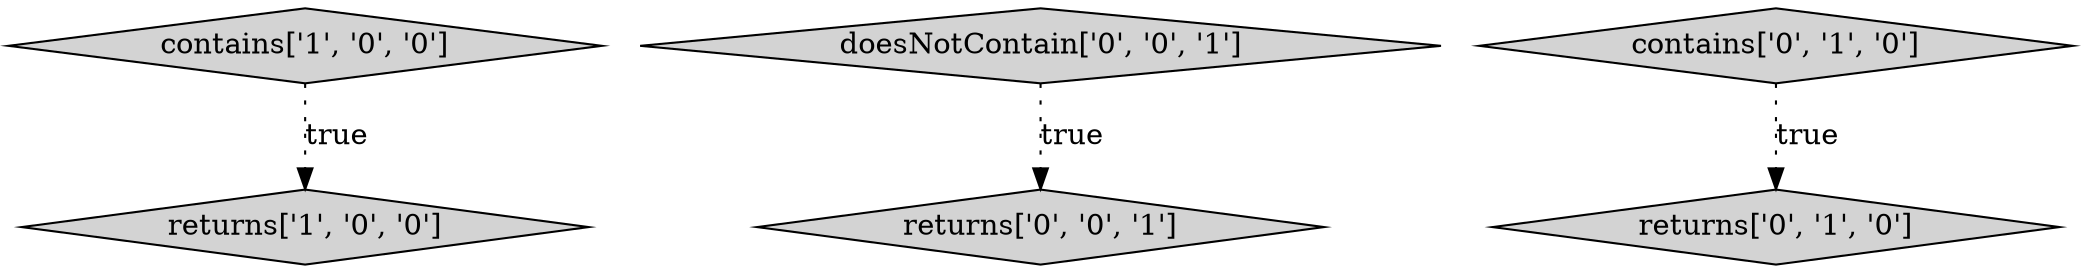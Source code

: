 digraph {
1 [style = filled, label = "contains['1', '0', '0']", fillcolor = lightgray, shape = diamond image = "AAA0AAABBB1BBB"];
5 [style = filled, label = "doesNotContain['0', '0', '1']", fillcolor = lightgray, shape = diamond image = "AAA0AAABBB3BBB"];
2 [style = filled, label = "contains['0', '1', '0']", fillcolor = lightgray, shape = diamond image = "AAA0AAABBB2BBB"];
3 [style = filled, label = "returns['0', '1', '0']", fillcolor = lightgray, shape = diamond image = "AAA0AAABBB2BBB"];
0 [style = filled, label = "returns['1', '0', '0']", fillcolor = lightgray, shape = diamond image = "AAA0AAABBB1BBB"];
4 [style = filled, label = "returns['0', '0', '1']", fillcolor = lightgray, shape = diamond image = "AAA0AAABBB3BBB"];
2->3 [style = dotted, label="true"];
1->0 [style = dotted, label="true"];
5->4 [style = dotted, label="true"];
}
